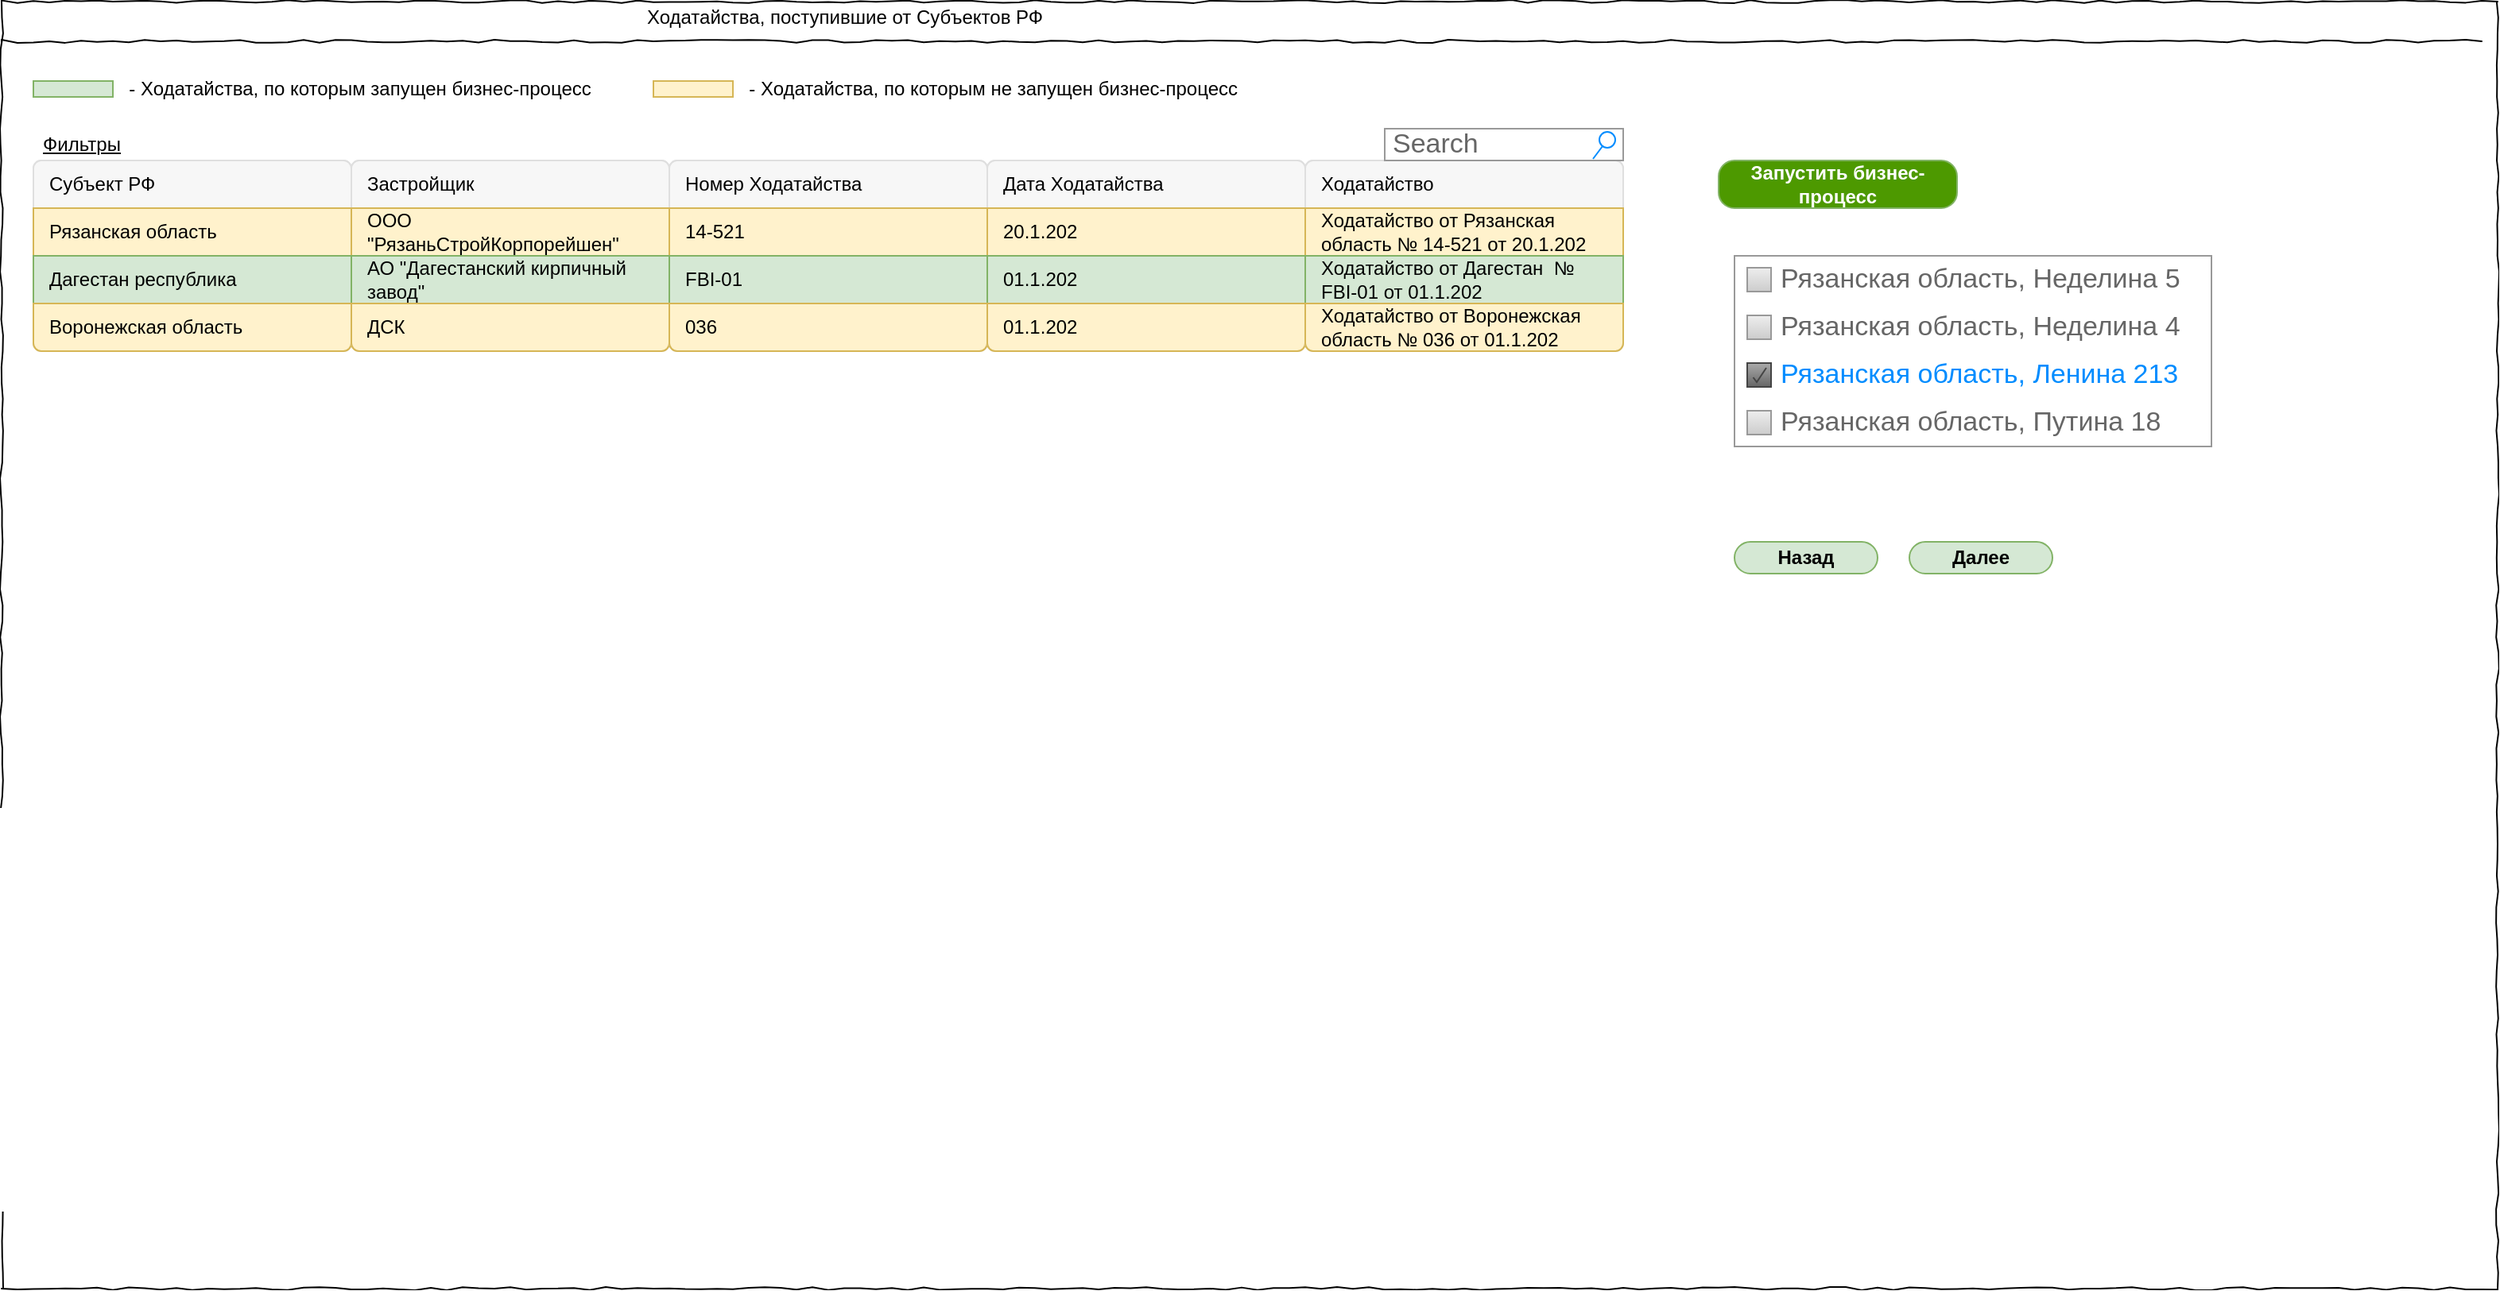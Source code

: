 <mxfile version="13.6.6" type="github">
  <diagram name="Page-1" id="03018318-947c-dd8e-b7a3-06fadd420f32">
    <mxGraphModel dx="1422" dy="794" grid="1" gridSize="10" guides="1" tooltips="1" connect="1" arrows="1" fold="1" page="1" pageScale="1" pageWidth="1100" pageHeight="850" background="#ffffff" math="0" shadow="0">
      <root>
        <mxCell id="0" />
        <mxCell id="1" parent="0" />
        <mxCell id="677b7b8949515195-1" value="" style="whiteSpace=wrap;html=1;rounded=0;shadow=0;labelBackgroundColor=none;strokeColor=#000000;strokeWidth=1;fillColor=none;fontFamily=Verdana;fontSize=12;fontColor=#000000;align=center;comic=1;" parent="1" vertex="1">
          <mxGeometry x="20" y="20" width="1570" height="810" as="geometry" />
        </mxCell>
        <mxCell id="677b7b8949515195-9" value="" style="line;strokeWidth=1;html=1;rounded=0;shadow=0;labelBackgroundColor=none;fillColor=none;fontFamily=Verdana;fontSize=14;fontColor=#000000;align=center;comic=1;" parent="1" vertex="1">
          <mxGeometry x="20" y="40" width="1560" height="10" as="geometry" />
        </mxCell>
        <mxCell id="hBftXiECVTvNwgOMRsUj-1" value="Ходатайства, поступившие от Субъектов РФ" style="text;html=1;resizable=0;autosize=1;align=center;verticalAlign=middle;points=[];fillColor=none;strokeColor=none;rounded=0;" vertex="1" parent="1">
          <mxGeometry x="420" y="20" width="260" height="20" as="geometry" />
        </mxCell>
        <mxCell id="hBftXiECVTvNwgOMRsUj-2" value="" style="html=1;shadow=0;dashed=0;shape=mxgraph.bootstrap.rrect;rSize=5;strokeColor=#DFDFDF;html=1;whiteSpace=wrap;fillColor=#FFFFFF;fontColor=#000000;" vertex="1" parent="1">
          <mxGeometry x="40" y="120" width="200" height="120" as="geometry" />
        </mxCell>
        <mxCell id="hBftXiECVTvNwgOMRsUj-3" value="Субъект РФ" style="html=1;shadow=0;dashed=0;shape=mxgraph.bootstrap.topButton;strokeColor=inherit;fillColor=#F7F7F7;rSize=5;perimeter=none;whiteSpace=wrap;resizeWidth=1;align=left;spacing=10;" vertex="1" parent="hBftXiECVTvNwgOMRsUj-2">
          <mxGeometry width="200" height="30" relative="1" as="geometry" />
        </mxCell>
        <mxCell id="hBftXiECVTvNwgOMRsUj-4" value="Рязанская область" style="strokeColor=#d6b656;fillColor=#fff2cc;html=1;shadow=0;dashed=0;perimeter=none;whiteSpace=wrap;resizeWidth=1;align=left;spacing=10;" vertex="1" parent="hBftXiECVTvNwgOMRsUj-2">
          <mxGeometry width="200" height="30" relative="1" as="geometry">
            <mxPoint y="30" as="offset" />
          </mxGeometry>
        </mxCell>
        <mxCell id="hBftXiECVTvNwgOMRsUj-5" value="Дагестан республика" style="strokeColor=#82b366;fillColor=#d5e8d4;html=1;shadow=0;dashed=0;perimeter=none;whiteSpace=wrap;resizeWidth=1;align=left;spacing=10;" vertex="1" parent="hBftXiECVTvNwgOMRsUj-2">
          <mxGeometry width="200" height="30" relative="1" as="geometry">
            <mxPoint y="60" as="offset" />
          </mxGeometry>
        </mxCell>
        <mxCell id="hBftXiECVTvNwgOMRsUj-6" value="Воронежская область" style="strokeColor=#d6b656;fillColor=#fff2cc;html=1;shadow=0;dashed=0;shape=mxgraph.bootstrap.bottomButton;rSize=5;perimeter=none;whiteSpace=wrap;resizeWidth=1;resizeHeight=0;align=left;spacing=10;" vertex="1" parent="hBftXiECVTvNwgOMRsUj-2">
          <mxGeometry y="1" width="200" height="30" relative="1" as="geometry">
            <mxPoint y="-30" as="offset" />
          </mxGeometry>
        </mxCell>
        <mxCell id="hBftXiECVTvNwgOMRsUj-7" value="" style="html=1;shadow=0;dashed=0;shape=mxgraph.bootstrap.rrect;rSize=5;strokeColor=#DFDFDF;html=1;whiteSpace=wrap;fillColor=#FFFFFF;fontColor=#000000;" vertex="1" parent="1">
          <mxGeometry x="240" y="120" width="200" height="120" as="geometry" />
        </mxCell>
        <mxCell id="hBftXiECVTvNwgOMRsUj-8" value="Застройщик" style="html=1;shadow=0;dashed=0;shape=mxgraph.bootstrap.topButton;strokeColor=inherit;fillColor=#F7F7F7;rSize=5;perimeter=none;whiteSpace=wrap;resizeWidth=1;align=left;spacing=10;" vertex="1" parent="hBftXiECVTvNwgOMRsUj-7">
          <mxGeometry width="200" height="30" relative="1" as="geometry" />
        </mxCell>
        <mxCell id="hBftXiECVTvNwgOMRsUj-9" value="ООО &quot;РязаньСтройКорпорейшен&quot;" style="strokeColor=#d6b656;fillColor=#fff2cc;html=1;shadow=0;dashed=0;perimeter=none;whiteSpace=wrap;resizeWidth=1;align=left;spacing=10;" vertex="1" parent="hBftXiECVTvNwgOMRsUj-7">
          <mxGeometry width="200" height="30" relative="1" as="geometry">
            <mxPoint y="30" as="offset" />
          </mxGeometry>
        </mxCell>
        <mxCell id="hBftXiECVTvNwgOMRsUj-10" value="АО &quot;Дагестанский кирпичный завод&quot;" style="strokeColor=#82b366;fillColor=#d5e8d4;html=1;shadow=0;dashed=0;perimeter=none;whiteSpace=wrap;resizeWidth=1;align=left;spacing=10;" vertex="1" parent="hBftXiECVTvNwgOMRsUj-7">
          <mxGeometry width="200" height="30" relative="1" as="geometry">
            <mxPoint y="60" as="offset" />
          </mxGeometry>
        </mxCell>
        <mxCell id="hBftXiECVTvNwgOMRsUj-11" value="ДСК" style="strokeColor=#d6b656;fillColor=#fff2cc;html=1;shadow=0;dashed=0;shape=mxgraph.bootstrap.bottomButton;rSize=5;perimeter=none;whiteSpace=wrap;resizeWidth=1;resizeHeight=0;align=left;spacing=10;" vertex="1" parent="hBftXiECVTvNwgOMRsUj-7">
          <mxGeometry y="1" width="200" height="30" relative="1" as="geometry">
            <mxPoint y="-30" as="offset" />
          </mxGeometry>
        </mxCell>
        <mxCell id="hBftXiECVTvNwgOMRsUj-12" value="" style="html=1;shadow=0;dashed=0;shape=mxgraph.bootstrap.rrect;rSize=5;strokeColor=#DFDFDF;html=1;whiteSpace=wrap;fillColor=#FFFFFF;fontColor=#000000;" vertex="1" parent="1">
          <mxGeometry x="440" y="120" width="200" height="120" as="geometry" />
        </mxCell>
        <mxCell id="hBftXiECVTvNwgOMRsUj-13" value="Номер Ходатайства" style="html=1;shadow=0;dashed=0;shape=mxgraph.bootstrap.topButton;strokeColor=inherit;fillColor=#F7F7F7;rSize=5;perimeter=none;whiteSpace=wrap;resizeWidth=1;align=left;spacing=10;" vertex="1" parent="hBftXiECVTvNwgOMRsUj-12">
          <mxGeometry width="200" height="30" relative="1" as="geometry" />
        </mxCell>
        <mxCell id="hBftXiECVTvNwgOMRsUj-14" value="14-521" style="strokeColor=#d6b656;fillColor=#fff2cc;html=1;shadow=0;dashed=0;perimeter=none;whiteSpace=wrap;resizeWidth=1;align=left;spacing=10;" vertex="1" parent="hBftXiECVTvNwgOMRsUj-12">
          <mxGeometry width="200" height="30" relative="1" as="geometry">
            <mxPoint y="30" as="offset" />
          </mxGeometry>
        </mxCell>
        <mxCell id="hBftXiECVTvNwgOMRsUj-15" value="FBI-01" style="strokeColor=#82b366;fillColor=#d5e8d4;html=1;shadow=0;dashed=0;perimeter=none;whiteSpace=wrap;resizeWidth=1;align=left;spacing=10;" vertex="1" parent="hBftXiECVTvNwgOMRsUj-12">
          <mxGeometry width="200" height="30" relative="1" as="geometry">
            <mxPoint y="60" as="offset" />
          </mxGeometry>
        </mxCell>
        <mxCell id="hBftXiECVTvNwgOMRsUj-16" value="036" style="strokeColor=#d6b656;fillColor=#fff2cc;html=1;shadow=0;dashed=0;shape=mxgraph.bootstrap.bottomButton;rSize=5;perimeter=none;whiteSpace=wrap;resizeWidth=1;resizeHeight=0;align=left;spacing=10;" vertex="1" parent="hBftXiECVTvNwgOMRsUj-12">
          <mxGeometry y="1" width="200" height="30" relative="1" as="geometry">
            <mxPoint y="-30" as="offset" />
          </mxGeometry>
        </mxCell>
        <mxCell id="hBftXiECVTvNwgOMRsUj-17" value="" style="html=1;shadow=0;dashed=0;shape=mxgraph.bootstrap.rrect;rSize=5;strokeColor=#DFDFDF;html=1;whiteSpace=wrap;fillColor=#FFFFFF;fontColor=#000000;" vertex="1" parent="1">
          <mxGeometry x="640" y="120" width="200" height="120" as="geometry" />
        </mxCell>
        <mxCell id="hBftXiECVTvNwgOMRsUj-18" value="Дата Ходатайства" style="html=1;shadow=0;dashed=0;shape=mxgraph.bootstrap.topButton;strokeColor=inherit;fillColor=#F7F7F7;rSize=5;perimeter=none;whiteSpace=wrap;resizeWidth=1;align=left;spacing=10;" vertex="1" parent="hBftXiECVTvNwgOMRsUj-17">
          <mxGeometry width="200" height="30" relative="1" as="geometry" />
        </mxCell>
        <mxCell id="hBftXiECVTvNwgOMRsUj-19" value="20.1.202" style="strokeColor=#d6b656;fillColor=#fff2cc;html=1;shadow=0;dashed=0;perimeter=none;whiteSpace=wrap;resizeWidth=1;align=left;spacing=10;" vertex="1" parent="hBftXiECVTvNwgOMRsUj-17">
          <mxGeometry width="200" height="30" relative="1" as="geometry">
            <mxPoint y="30" as="offset" />
          </mxGeometry>
        </mxCell>
        <mxCell id="hBftXiECVTvNwgOMRsUj-20" value="01.1.202" style="strokeColor=#82b366;fillColor=#d5e8d4;html=1;shadow=0;dashed=0;perimeter=none;whiteSpace=wrap;resizeWidth=1;align=left;spacing=10;" vertex="1" parent="hBftXiECVTvNwgOMRsUj-17">
          <mxGeometry width="200" height="30" relative="1" as="geometry">
            <mxPoint y="60" as="offset" />
          </mxGeometry>
        </mxCell>
        <mxCell id="hBftXiECVTvNwgOMRsUj-21" value="01.1.202" style="strokeColor=#d6b656;fillColor=#fff2cc;html=1;shadow=0;dashed=0;shape=mxgraph.bootstrap.bottomButton;rSize=5;perimeter=none;whiteSpace=wrap;resizeWidth=1;resizeHeight=0;align=left;spacing=10;" vertex="1" parent="hBftXiECVTvNwgOMRsUj-17">
          <mxGeometry y="1" width="200" height="30" relative="1" as="geometry">
            <mxPoint y="-30" as="offset" />
          </mxGeometry>
        </mxCell>
        <mxCell id="hBftXiECVTvNwgOMRsUj-22" value="" style="html=1;shadow=0;dashed=0;shape=mxgraph.bootstrap.rrect;rSize=5;strokeColor=#DFDFDF;html=1;whiteSpace=wrap;fillColor=#FFFFFF;fontColor=#000000;" vertex="1" parent="1">
          <mxGeometry x="840" y="120" width="200" height="120" as="geometry" />
        </mxCell>
        <mxCell id="hBftXiECVTvNwgOMRsUj-23" value="Ходатайство" style="html=1;shadow=0;dashed=0;shape=mxgraph.bootstrap.topButton;strokeColor=inherit;fillColor=#F7F7F7;rSize=5;perimeter=none;whiteSpace=wrap;resizeWidth=1;align=left;spacing=10;" vertex="1" parent="hBftXiECVTvNwgOMRsUj-22">
          <mxGeometry width="200" height="30" relative="1" as="geometry" />
        </mxCell>
        <mxCell id="hBftXiECVTvNwgOMRsUj-24" value="Ходатайство от Рязанская область № 14-521 от 20.1.202" style="strokeColor=#d6b656;fillColor=#fff2cc;html=1;shadow=0;dashed=0;perimeter=none;whiteSpace=wrap;resizeWidth=1;align=left;spacing=10;" vertex="1" parent="hBftXiECVTvNwgOMRsUj-22">
          <mxGeometry width="200" height="30" relative="1" as="geometry">
            <mxPoint y="30" as="offset" />
          </mxGeometry>
        </mxCell>
        <mxCell id="hBftXiECVTvNwgOMRsUj-25" value="&lt;span&gt;Ходатайство от Дагестан&amp;nbsp; № FBI-01 от 01.1.202&lt;/span&gt;" style="strokeColor=#82b366;fillColor=#d5e8d4;html=1;shadow=0;dashed=0;perimeter=none;whiteSpace=wrap;resizeWidth=1;align=left;spacing=10;" vertex="1" parent="hBftXiECVTvNwgOMRsUj-22">
          <mxGeometry width="200" height="30" relative="1" as="geometry">
            <mxPoint y="60" as="offset" />
          </mxGeometry>
        </mxCell>
        <mxCell id="hBftXiECVTvNwgOMRsUj-26" value="&lt;span&gt;Ходатайство от Воронежская область № 036 от 01.1.202&lt;/span&gt;" style="strokeColor=#d6b656;fillColor=#fff2cc;html=1;shadow=0;dashed=0;shape=mxgraph.bootstrap.bottomButton;rSize=5;perimeter=none;whiteSpace=wrap;resizeWidth=1;resizeHeight=0;align=left;spacing=10;" vertex="1" parent="hBftXiECVTvNwgOMRsUj-22">
          <mxGeometry y="1" width="200" height="30" relative="1" as="geometry">
            <mxPoint y="-30" as="offset" />
          </mxGeometry>
        </mxCell>
        <mxCell id="hBftXiECVTvNwgOMRsUj-27" value="Search" style="strokeWidth=1;shadow=0;dashed=0;align=center;html=1;shape=mxgraph.mockup.forms.searchBox;strokeColor=#999999;mainText=;strokeColor2=#008cff;fontColor=#666666;fontSize=17;align=left;spacingLeft=3;" vertex="1" parent="1">
          <mxGeometry x="890" y="100" width="150" height="20" as="geometry" />
        </mxCell>
        <mxCell id="hBftXiECVTvNwgOMRsUj-28" value="Фильтры" style="text;html=1;resizable=0;autosize=1;align=center;verticalAlign=middle;points=[];fillColor=none;strokeColor=none;rounded=0;fontStyle=4" vertex="1" parent="1">
          <mxGeometry x="40" y="100" width="60" height="20" as="geometry" />
        </mxCell>
        <mxCell id="hBftXiECVTvNwgOMRsUj-29" value="" style="whiteSpace=wrap;html=1;fillColor=#d5e8d4;strokeColor=#82b366;" vertex="1" parent="1">
          <mxGeometry x="40" y="70" width="50" height="10" as="geometry" />
        </mxCell>
        <mxCell id="hBftXiECVTvNwgOMRsUj-30" value="" style="whiteSpace=wrap;html=1;fillColor=#fff2cc;strokeColor=#d6b656;" vertex="1" parent="1">
          <mxGeometry x="430" y="70" width="50" height="10" as="geometry" />
        </mxCell>
        <mxCell id="hBftXiECVTvNwgOMRsUj-31" value="- Ходатайства, по которым запущен бизнес-процесс" style="text;html=1;resizable=0;autosize=1;align=center;verticalAlign=middle;points=[];fillColor=none;strokeColor=none;rounded=0;" vertex="1" parent="1">
          <mxGeometry x="90" y="65" width="310" height="20" as="geometry" />
        </mxCell>
        <mxCell id="hBftXiECVTvNwgOMRsUj-32" value="- Ходатайства, по которым не запущен бизнес-процесс&amp;nbsp;" style="text;html=1;resizable=0;autosize=1;align=center;verticalAlign=middle;points=[];fillColor=none;strokeColor=none;rounded=0;" vertex="1" parent="1">
          <mxGeometry x="480" y="65" width="330" height="20" as="geometry" />
        </mxCell>
        <mxCell id="hBftXiECVTvNwgOMRsUj-33" value="Запустить бизнес-процесс" style="strokeWidth=1;shadow=0;dashed=0;align=center;html=1;shape=mxgraph.mockup.buttons.button;strokeColor=#82b366;mainText=;buttonStyle=round;fontSize=12;fontStyle=1;whiteSpace=wrap;fontColor=#FFFFFF;fillColor=#4D9900;" vertex="1" parent="1">
          <mxGeometry x="1100" y="120" width="150" height="30" as="geometry" />
        </mxCell>
        <mxCell id="hBftXiECVTvNwgOMRsUj-34" value="" style="strokeWidth=1;shadow=0;dashed=0;align=center;html=1;shape=mxgraph.mockup.forms.rrect;rSize=0;strokeColor=#999999;fillColor=#ffffff;recursiveResize=0;fontSize=12;fontColor=#FFFFFF;" vertex="1" parent="1">
          <mxGeometry x="1110" y="180" width="300" height="120" as="geometry" />
        </mxCell>
        <mxCell id="hBftXiECVTvNwgOMRsUj-35" value="Рязанская область, Неделина 5" style="strokeWidth=1;shadow=0;dashed=0;align=center;html=1;shape=mxgraph.mockup.forms.rrect;rSize=0;fillColor=#eeeeee;strokeColor=#999999;gradientColor=#cccccc;align=left;spacingLeft=4;fontSize=17;fontColor=#666666;labelPosition=right;" vertex="1" parent="hBftXiECVTvNwgOMRsUj-34">
          <mxGeometry x="8" y="7.5" width="15" height="15" as="geometry" />
        </mxCell>
        <mxCell id="hBftXiECVTvNwgOMRsUj-36" value="Рязанская область, Неделина 4" style="strokeWidth=1;shadow=0;dashed=0;align=center;html=1;shape=mxgraph.mockup.forms.rrect;rSize=0;fillColor=#eeeeee;strokeColor=#999999;gradientColor=#cccccc;align=left;spacingLeft=4;fontSize=17;fontColor=#666666;labelPosition=right;" vertex="1" parent="hBftXiECVTvNwgOMRsUj-34">
          <mxGeometry x="8" y="37.5" width="15" height="15" as="geometry" />
        </mxCell>
        <mxCell id="hBftXiECVTvNwgOMRsUj-37" value="Рязанская область, Ленина 213" style="strokeWidth=1;shadow=0;dashed=0;align=center;html=1;shape=mxgraph.mockup.forms.checkbox;rSize=0;resizable=0;fillColor=#aaaaaa;strokeColor=#444444;gradientColor=#666666;align=left;spacingLeft=4;fontSize=17;fontColor=#008cff;labelPosition=right;" vertex="1" parent="hBftXiECVTvNwgOMRsUj-34">
          <mxGeometry x="8" y="67.5" width="15" height="15" as="geometry" />
        </mxCell>
        <mxCell id="hBftXiECVTvNwgOMRsUj-38" value="Рязанская область, Путина 18" style="strokeWidth=1;shadow=0;dashed=0;align=center;html=1;shape=mxgraph.mockup.forms.rrect;rSize=0;fillColor=#eeeeee;strokeColor=#999999;gradientColor=#cccccc;align=left;spacingLeft=4;fontSize=17;fontColor=#666666;labelPosition=right;" vertex="1" parent="hBftXiECVTvNwgOMRsUj-34">
          <mxGeometry x="8" y="97.5" width="15" height="15" as="geometry" />
        </mxCell>
        <mxCell id="hBftXiECVTvNwgOMRsUj-39" value="Далее" style="strokeWidth=1;shadow=0;dashed=0;align=center;html=1;shape=mxgraph.mockup.buttons.button;strokeColor=#82b366;mainText=;buttonStyle=round;fontSize=12;fontStyle=1;fillColor=#d5e8d4;whiteSpace=wrap;" vertex="1" parent="1">
          <mxGeometry x="1220" y="360" width="90" height="20" as="geometry" />
        </mxCell>
        <mxCell id="hBftXiECVTvNwgOMRsUj-40" value="Назад" style="strokeWidth=1;shadow=0;dashed=0;align=center;html=1;shape=mxgraph.mockup.buttons.button;strokeColor=#82b366;mainText=;buttonStyle=round;fontSize=12;fontStyle=1;fillColor=#d5e8d4;whiteSpace=wrap;" vertex="1" parent="1">
          <mxGeometry x="1110" y="360" width="90" height="20" as="geometry" />
        </mxCell>
      </root>
    </mxGraphModel>
  </diagram>
</mxfile>
